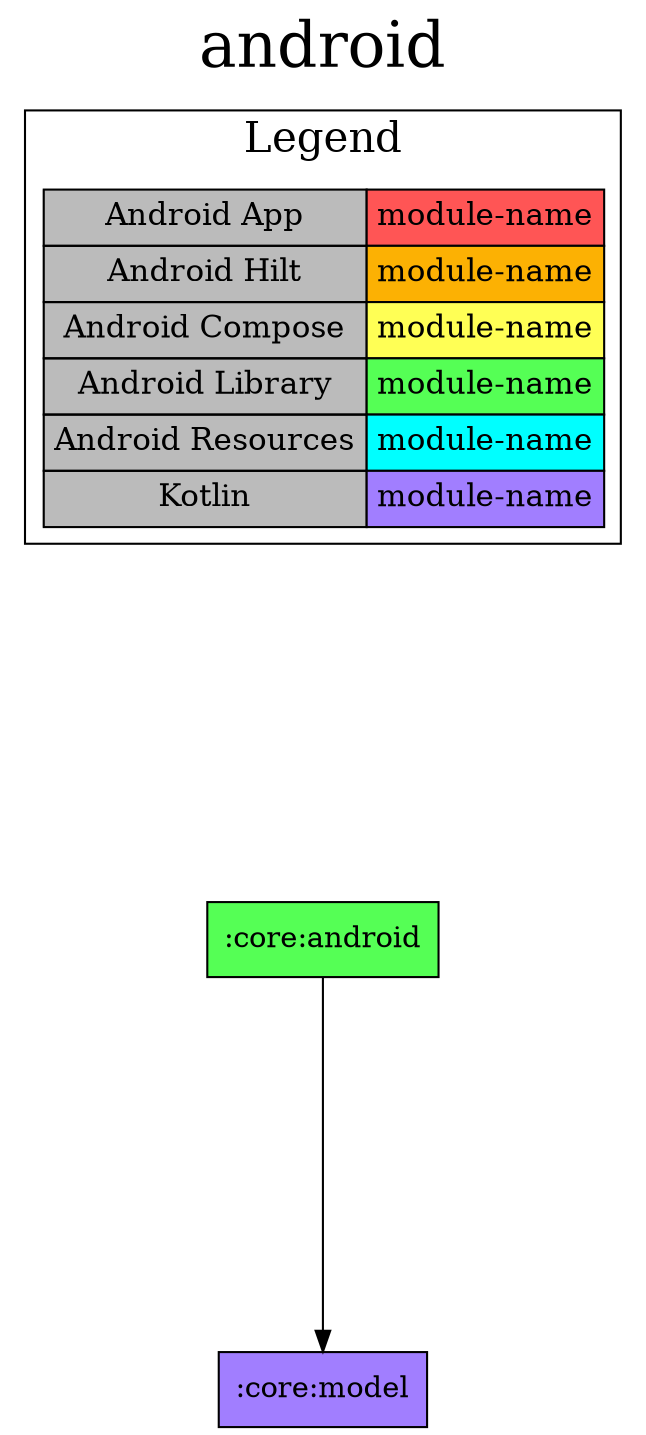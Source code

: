 digraph {
edge ["dir"="forward"]
graph ["dpi"="100","label"="android","labelloc"="t","fontsize"="30","ranksep"="2.5","rankdir"="TB"]
node ["style"="filled"]
":core:android" ["fillcolor"="#55FF55","shape"="box"]
":core:model" ["fillcolor"="#A17EFF","shape"="box"]
{
edge ["dir"="none"]
graph ["rank"="same"]
}
":core:android" -> ":core:model"
subgraph "cluster_legend" {
edge ["dir"="none"]
graph ["label"="Legend","fontsize"="20"]
"Legend" ["style"="filled","fillcolor"="#bbbbbb","shape"="none","margin"="0","fontsize"="15","label"=<
<TABLE BORDER="0" CELLBORDER="1" CELLSPACING="0" CELLPADDING="4">
<TR><TD>Android App</TD><TD BGCOLOR="#FF5555">module-name</TD></TR>
<TR><TD>Android Hilt</TD><TD BGCOLOR="#FCB103">module-name</TD></TR>
<TR><TD>Android Compose</TD><TD BGCOLOR="#FFFF55">module-name</TD></TR>
<TR><TD>Android Library</TD><TD BGCOLOR="#55FF55">module-name</TD></TR>
<TR><TD>Android Resources</TD><TD BGCOLOR="#00FFFF">module-name</TD></TR>
<TR><TD>Kotlin</TD><TD BGCOLOR="#A17EFF">module-name</TD></TR>
</TABLE>
>]
} -> ":core:android" ["style"="invis"]
}
